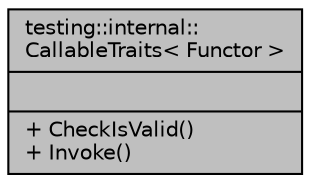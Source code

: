 digraph "testing::internal::CallableTraits&lt; Functor &gt;"
{
  edge [fontname="Helvetica",fontsize="10",labelfontname="Helvetica",labelfontsize="10"];
  node [fontname="Helvetica",fontsize="10",shape=record];
  Node1 [label="{testing::internal::\lCallableTraits\< Functor \>\n||+ CheckIsValid()\l+ Invoke()\l}",height=0.2,width=0.4,color="black", fillcolor="grey75", style="filled", fontcolor="black"];
}
